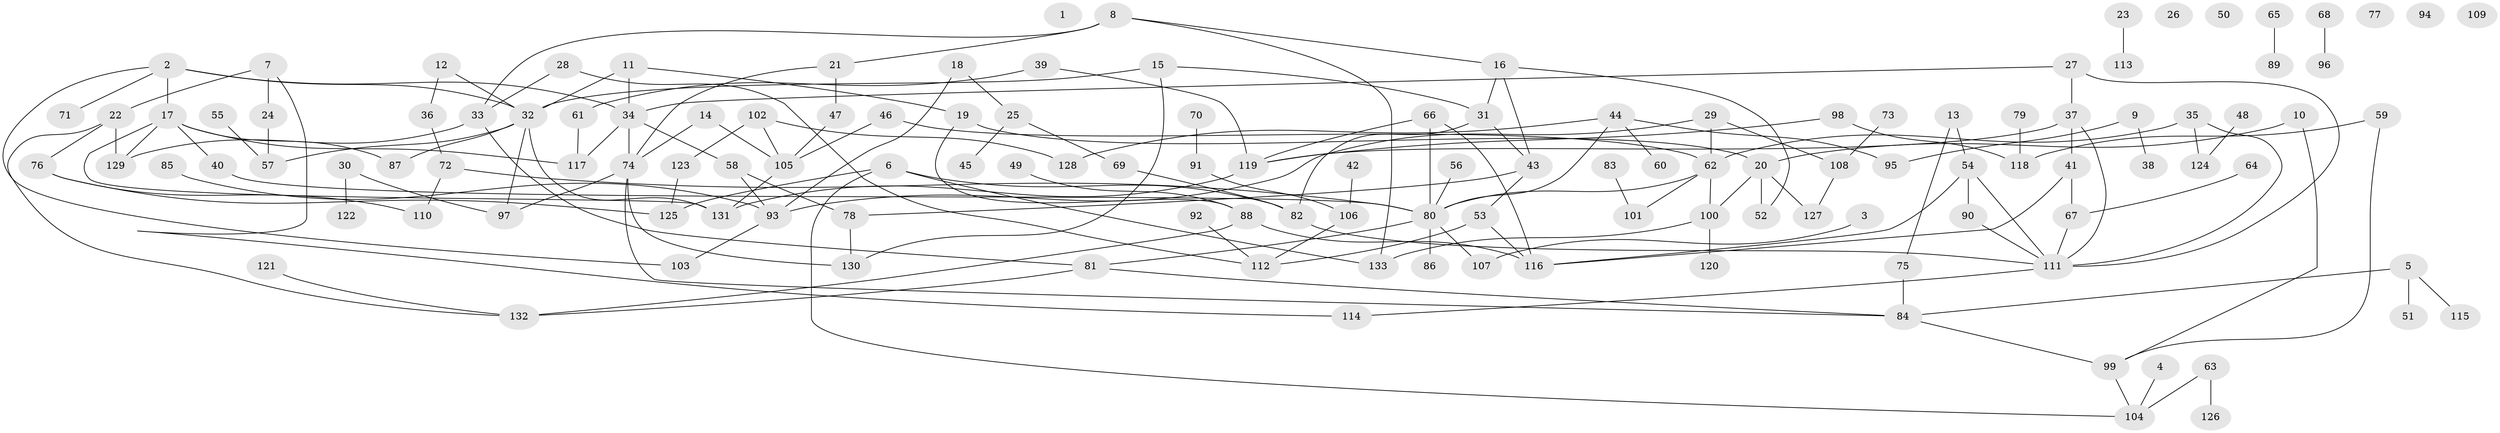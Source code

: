// coarse degree distribution, {3: 0.1896551724137931, 7: 0.05172413793103448, 5: 0.08620689655172414, 4: 0.15517241379310345, 6: 0.10344827586206896, 2: 0.22413793103448276, 1: 0.15517241379310345, 8: 0.034482758620689655}
// Generated by graph-tools (version 1.1) at 2025/35/03/04/25 23:35:57]
// undirected, 133 vertices, 173 edges
graph export_dot {
  node [color=gray90,style=filled];
  1;
  2;
  3;
  4;
  5;
  6;
  7;
  8;
  9;
  10;
  11;
  12;
  13;
  14;
  15;
  16;
  17;
  18;
  19;
  20;
  21;
  22;
  23;
  24;
  25;
  26;
  27;
  28;
  29;
  30;
  31;
  32;
  33;
  34;
  35;
  36;
  37;
  38;
  39;
  40;
  41;
  42;
  43;
  44;
  45;
  46;
  47;
  48;
  49;
  50;
  51;
  52;
  53;
  54;
  55;
  56;
  57;
  58;
  59;
  60;
  61;
  62;
  63;
  64;
  65;
  66;
  67;
  68;
  69;
  70;
  71;
  72;
  73;
  74;
  75;
  76;
  77;
  78;
  79;
  80;
  81;
  82;
  83;
  84;
  85;
  86;
  87;
  88;
  89;
  90;
  91;
  92;
  93;
  94;
  95;
  96;
  97;
  98;
  99;
  100;
  101;
  102;
  103;
  104;
  105;
  106;
  107;
  108;
  109;
  110;
  111;
  112;
  113;
  114;
  115;
  116;
  117;
  118;
  119;
  120;
  121;
  122;
  123;
  124;
  125;
  126;
  127;
  128;
  129;
  130;
  131;
  132;
  133;
  2 -- 17;
  2 -- 32;
  2 -- 34;
  2 -- 71;
  2 -- 103;
  3 -- 107;
  4 -- 104;
  5 -- 51;
  5 -- 84;
  5 -- 115;
  6 -- 82;
  6 -- 104;
  6 -- 125;
  6 -- 133;
  7 -- 22;
  7 -- 24;
  7 -- 114;
  8 -- 16;
  8 -- 21;
  8 -- 33;
  8 -- 133;
  9 -- 38;
  9 -- 95;
  10 -- 20;
  10 -- 99;
  11 -- 19;
  11 -- 32;
  11 -- 34;
  12 -- 32;
  12 -- 36;
  13 -- 54;
  13 -- 75;
  14 -- 74;
  14 -- 105;
  15 -- 31;
  15 -- 32;
  15 -- 130;
  16 -- 31;
  16 -- 43;
  16 -- 52;
  17 -- 40;
  17 -- 87;
  17 -- 117;
  17 -- 129;
  17 -- 131;
  18 -- 25;
  18 -- 93;
  19 -- 20;
  19 -- 88;
  20 -- 52;
  20 -- 100;
  20 -- 127;
  21 -- 47;
  21 -- 74;
  22 -- 76;
  22 -- 129;
  22 -- 132;
  23 -- 113;
  24 -- 57;
  25 -- 45;
  25 -- 69;
  27 -- 34;
  27 -- 37;
  27 -- 111;
  28 -- 33;
  28 -- 112;
  29 -- 62;
  29 -- 93;
  29 -- 108;
  30 -- 97;
  30 -- 122;
  31 -- 43;
  31 -- 82;
  32 -- 57;
  32 -- 87;
  32 -- 97;
  32 -- 131;
  33 -- 81;
  33 -- 129;
  34 -- 58;
  34 -- 74;
  34 -- 117;
  35 -- 62;
  35 -- 111;
  35 -- 124;
  36 -- 72;
  37 -- 41;
  37 -- 111;
  37 -- 119;
  39 -- 61;
  39 -- 119;
  40 -- 80;
  41 -- 67;
  41 -- 116;
  42 -- 106;
  43 -- 53;
  43 -- 78;
  44 -- 60;
  44 -- 80;
  44 -- 95;
  44 -- 128;
  46 -- 62;
  46 -- 105;
  47 -- 105;
  48 -- 124;
  49 -- 88;
  53 -- 112;
  53 -- 116;
  54 -- 90;
  54 -- 111;
  54 -- 116;
  55 -- 57;
  56 -- 80;
  58 -- 78;
  58 -- 93;
  59 -- 99;
  59 -- 118;
  61 -- 117;
  62 -- 80;
  62 -- 100;
  62 -- 101;
  63 -- 104;
  63 -- 126;
  64 -- 67;
  65 -- 89;
  66 -- 80;
  66 -- 116;
  66 -- 119;
  67 -- 111;
  68 -- 96;
  69 -- 82;
  70 -- 91;
  72 -- 80;
  72 -- 110;
  73 -- 108;
  74 -- 84;
  74 -- 97;
  74 -- 130;
  75 -- 84;
  76 -- 110;
  76 -- 125;
  78 -- 130;
  79 -- 118;
  80 -- 81;
  80 -- 86;
  80 -- 107;
  81 -- 84;
  81 -- 132;
  82 -- 111;
  83 -- 101;
  84 -- 99;
  85 -- 93;
  88 -- 116;
  88 -- 132;
  90 -- 111;
  91 -- 106;
  92 -- 112;
  93 -- 103;
  98 -- 118;
  98 -- 119;
  99 -- 104;
  100 -- 120;
  100 -- 133;
  102 -- 105;
  102 -- 123;
  102 -- 128;
  105 -- 131;
  106 -- 112;
  108 -- 127;
  111 -- 114;
  119 -- 131;
  121 -- 132;
  123 -- 125;
}
